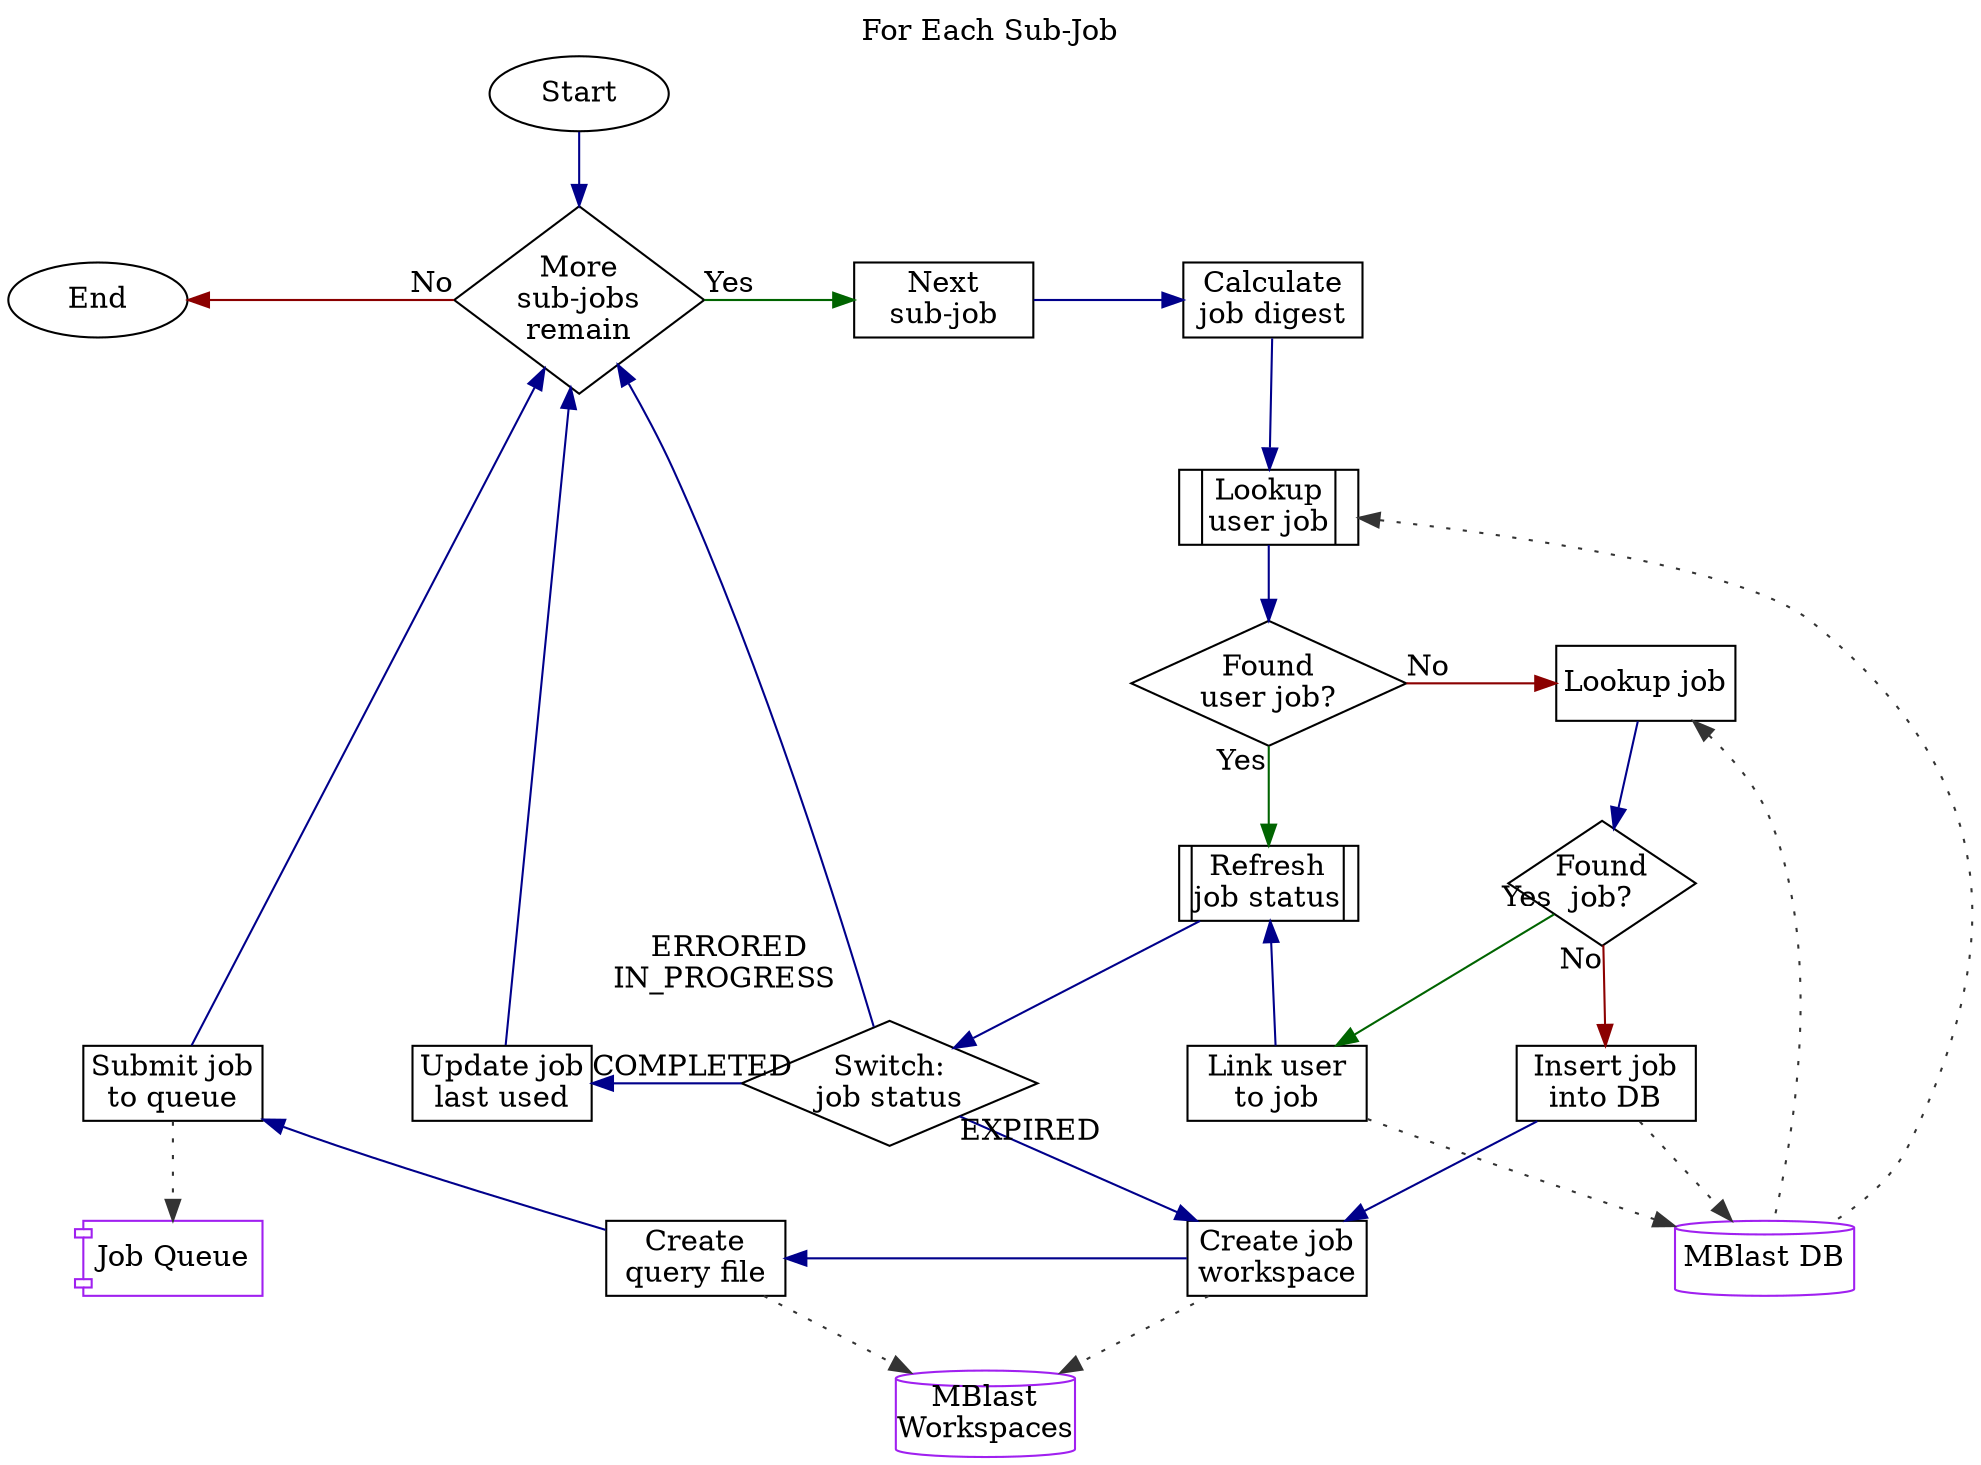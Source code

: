 digraph {
  graph [nodesep=1]
  node  [shape=rect, margin=0, width="1.2"]
  edge  [color=darkblue]


  //
  // Nodes
  //

  // Start/End
  {
    node [shape=oval]

    Start
    End
  }

  // External Resources
  {
    node [color=purple, shape=cylinder]

    DB    [label="MBlast DB"]
    FS    [label="MBlast\nWorkspaces"]
    Queue [label="Job Queue", shape=component]
  }

  Remaining       [label="More\nsub-jobs\nremain", shape=diamond]
  NextJob         [label="Next\nsub-job"]
  HashJob         [label="Calculate\njob digest"]
  LookupUserJob   [label="|Lookup\nuser job|", shape=record]
  FoundUserJob    [label="Found\nuser job?", shape=diamond]
  LookupJob       [label="Lookup job"]
  FoundJob        [label="Found\njob?", shape=diamond]
  InsertJobIntoDB [label="Insert job\ninto DB"]
  CreateWorkspace [label="Create job\nworkspace"]
  CreateQueryFile [label="Create\nquery file"]
  SubmitToQueue   [label="Submit job\nto queue"]
  UpdateLastUsed  [label="Update job\nlast used"]
  RefreshStatus   [label="|Refresh\njob status|", shape=record]
  StatusSwitch    [label="Switch:\njob status", shape=diamond]
  LinkUser1       [label="Link user\nto job"]

  //
  // Edges
  //

  // To External Resources
  {
    edge [style=dotted, color="#333333"]

    LookupUserJob   -> DB [dir=back]
    LookupJob       -> DB [dir=back]
    InsertJobIntoDB -> DB
    LinkUser1       -> DB

    CreateWorkspace -> FS
    CreateQueryFile -> FS

    SubmitToQueue   -> Queue
  }

  Start           -> Remaining

  Remaining       -> NextJob         [taillabel="Yes", color=darkgreen]
  End             -> Remaining       [headlabel="No", color=darkred, dir=back]

  NextJob         -> HashJob

  HashJob         -> LookupUserJob

  LookupUserJob   -> FoundUserJob

  FoundUserJob    -> RefreshStatus [taillabel="Yes", color=darkgreen]
  FoundUserJob    -> LookupJob     [taillabel="No", color=darkred]

  LookupJob       -> FoundJob

  FoundJob        -> LinkUser1       [taillabel="Yes", color=darkgreen]
  FoundJob        -> InsertJobIntoDB [taillabel="No", color=darkred]

  InsertJobIntoDB -> CreateWorkspace

  LinkUser1       -> RefreshStatus   [constraint=false]
  RefreshStatus   -> StatusSwitch

  StatusSwitch    -> Remaining       [taillabel="ERRORED   \nIN_PROGRESS    \n "]
  UpdateLastUsed  -> StatusSwitch    [taillabel="COMPLETED", dir=back]
  StatusSwitch    -> CreateWorkspace [taillabel="EXPIRED", constraint=false]

  CreateWorkspace -> CreateQueryFile [constraint=false]
  CreateQueryFile -> SubmitToQueue
  SubmitToQueue   -> Remaining
  UpdateLastUsed  -> Remaining

  //
  // Layout
  //

  {
    rank=same
    End
    Remaining
    NextJob
    HashJob
  }

  {
    rank=same
    FoundUserJob
    LookupJob
  }

  {
    rank=same
    UpdateLastUsed
    StatusSwitch
    // CreateWorkspace
    SubmitToQueue
  }

  {
    edge [style=invis]
    NextJob        -> LookupUserJob
    End            -> SubmitToQueue
    StatusSwitch   -> CreateQueryFile
    UpdateLastUsed -> CreateQueryFile
    RefreshStatus:s  -> LinkUser1:n
    LinkUser1      -> CreateWorkspace
  }


  label="For Each Sub-Job"
  labelloc="t"
}